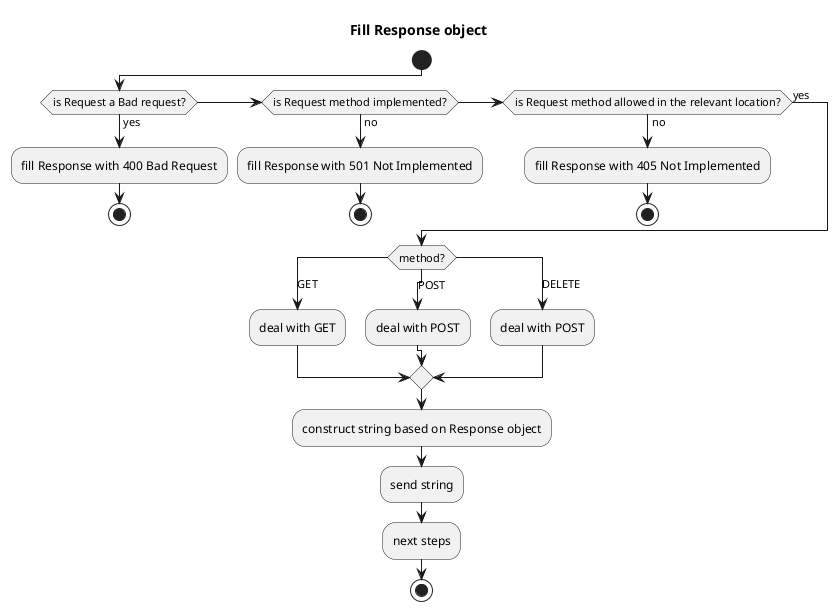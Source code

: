 @startuml


title Fill Response object

start
	if (is Request a Bad request?) then (yes)
		:fill Response with 400 Bad Request; 
		stop
	else if (is Request method implemented?) then (no)
		:fill Response with 501 Not Implemented;
		stop
	else if (is Request method allowed in the relevant location?) then (no)
		:fill Response with 405 Not Implemented;
		stop
	else (yes)
	endif

	switch (method?)
	case (GET)
	 :deal with GET;
	case (POST)
	 :deal with POST;
	case (DELETE)
	 :deal with POST;
	endswitch

	:construct string based on Response object;
	:send string;
	:next steps;


stop


@enduml
